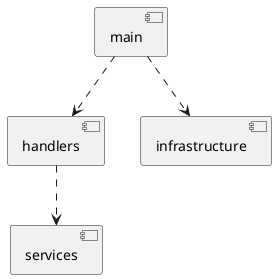 @startuml arch

component main
component handlers
component services
component infrastructure

main ..> handlers
main ..> infrastructure
handlers ..> services

@enduml